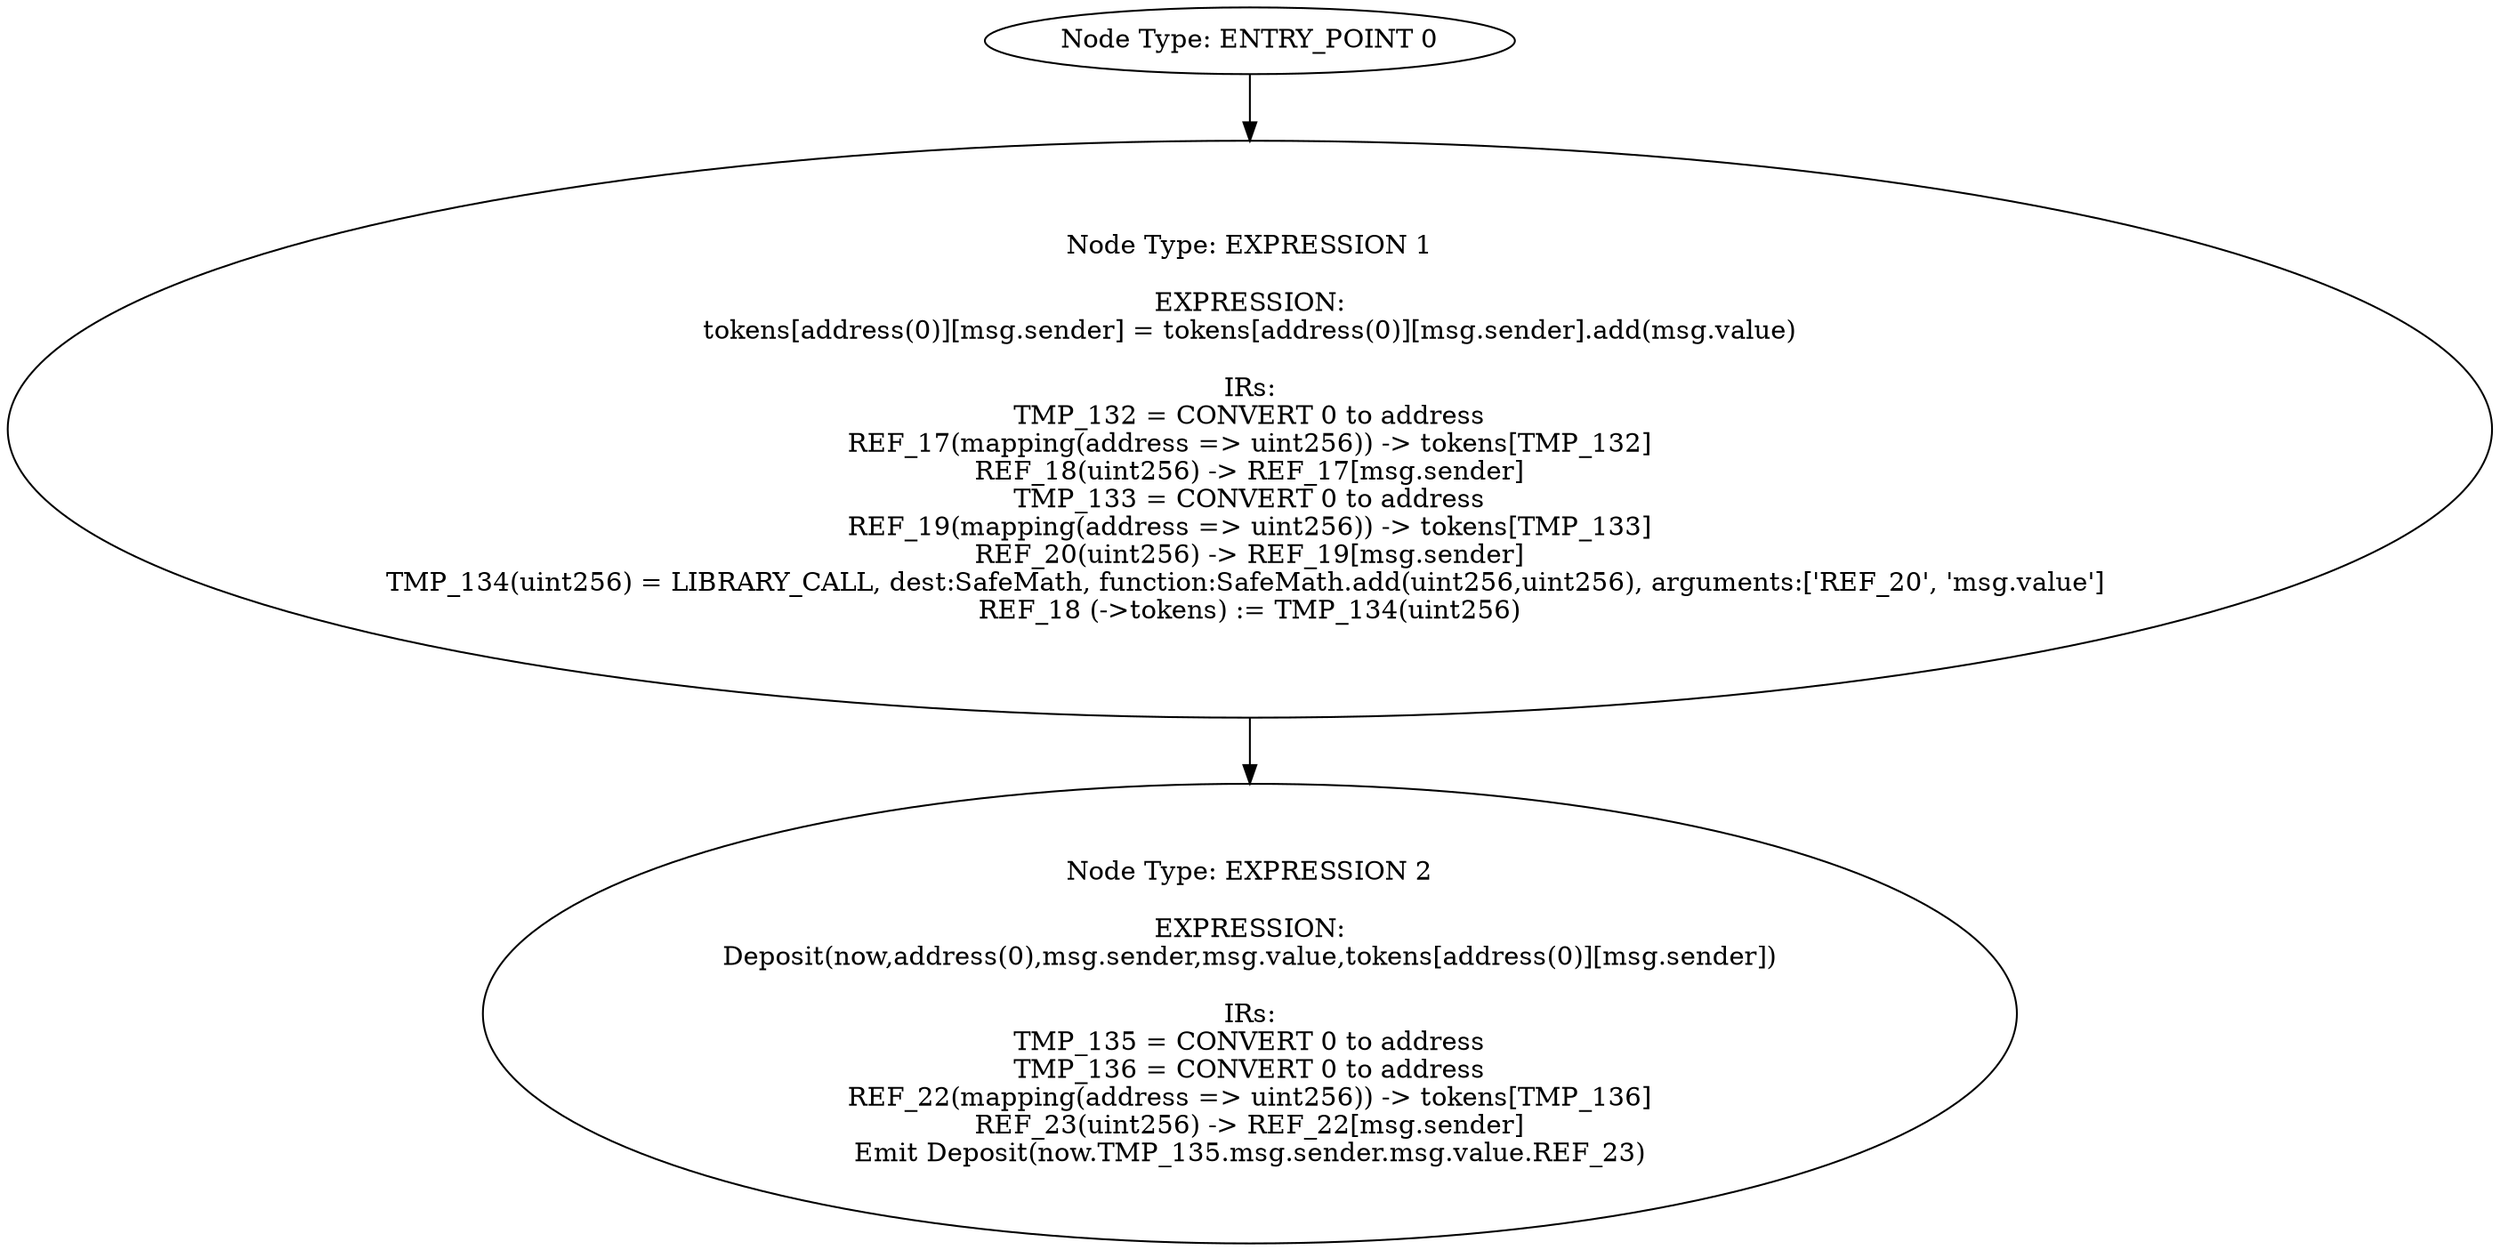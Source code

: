 digraph{
0[label="Node Type: ENTRY_POINT 0
"];
0->1;
1[label="Node Type: EXPRESSION 1

EXPRESSION:
tokens[address(0)][msg.sender] = tokens[address(0)][msg.sender].add(msg.value)

IRs:
TMP_132 = CONVERT 0 to address
REF_17(mapping(address => uint256)) -> tokens[TMP_132]
REF_18(uint256) -> REF_17[msg.sender]
TMP_133 = CONVERT 0 to address
REF_19(mapping(address => uint256)) -> tokens[TMP_133]
REF_20(uint256) -> REF_19[msg.sender]
TMP_134(uint256) = LIBRARY_CALL, dest:SafeMath, function:SafeMath.add(uint256,uint256), arguments:['REF_20', 'msg.value'] 
REF_18 (->tokens) := TMP_134(uint256)"];
1->2;
2[label="Node Type: EXPRESSION 2

EXPRESSION:
Deposit(now,address(0),msg.sender,msg.value,tokens[address(0)][msg.sender])

IRs:
TMP_135 = CONVERT 0 to address
TMP_136 = CONVERT 0 to address
REF_22(mapping(address => uint256)) -> tokens[TMP_136]
REF_23(uint256) -> REF_22[msg.sender]
Emit Deposit(now.TMP_135.msg.sender.msg.value.REF_23)"];
}
